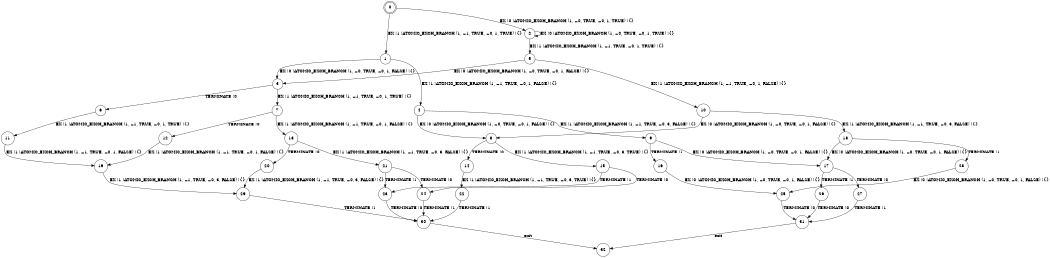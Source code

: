 digraph BCG {
size = "7, 10.5";
center = TRUE;
node [shape = circle];
0 [peripheries = 2];
0 -> 1 [label = "EX !1 !ATOMIC_EXCH_BRANCH (1, +1, TRUE, +0, 1, TRUE) !{}"];
0 -> 2 [label = "EX !0 !ATOMIC_EXCH_BRANCH (1, +0, TRUE, +0, 1, TRUE) !{}"];
1 -> 3 [label = "EX !0 !ATOMIC_EXCH_BRANCH (1, +0, TRUE, +0, 1, FALSE) !{}"];
1 -> 4 [label = "EX !1 !ATOMIC_EXCH_BRANCH (1, +1, TRUE, +0, 1, FALSE) !{}"];
2 -> 5 [label = "EX !1 !ATOMIC_EXCH_BRANCH (1, +1, TRUE, +0, 1, TRUE) !{}"];
2 -> 2 [label = "EX !0 !ATOMIC_EXCH_BRANCH (1, +0, TRUE, +0, 1, TRUE) !{}"];
3 -> 6 [label = "TERMINATE !0"];
3 -> 7 [label = "EX !1 !ATOMIC_EXCH_BRANCH (1, +1, TRUE, +0, 1, TRUE) !{}"];
4 -> 8 [label = "EX !0 !ATOMIC_EXCH_BRANCH (1, +0, TRUE, +0, 1, FALSE) !{}"];
4 -> 9 [label = "EX !1 !ATOMIC_EXCH_BRANCH (1, +1, TRUE, +0, 3, FALSE) !{}"];
5 -> 10 [label = "EX !1 !ATOMIC_EXCH_BRANCH (1, +1, TRUE, +0, 1, FALSE) !{}"];
5 -> 3 [label = "EX !0 !ATOMIC_EXCH_BRANCH (1, +0, TRUE, +0, 1, FALSE) !{}"];
6 -> 11 [label = "EX !1 !ATOMIC_EXCH_BRANCH (1, +1, TRUE, +0, 1, TRUE) !{}"];
7 -> 12 [label = "TERMINATE !0"];
7 -> 13 [label = "EX !1 !ATOMIC_EXCH_BRANCH (1, +1, TRUE, +0, 1, FALSE) !{}"];
8 -> 14 [label = "TERMINATE !0"];
8 -> 15 [label = "EX !1 !ATOMIC_EXCH_BRANCH (1, +1, TRUE, +0, 3, TRUE) !{}"];
9 -> 16 [label = "TERMINATE !1"];
9 -> 17 [label = "EX !0 !ATOMIC_EXCH_BRANCH (1, +0, TRUE, +0, 1, FALSE) !{}"];
10 -> 18 [label = "EX !1 !ATOMIC_EXCH_BRANCH (1, +1, TRUE, +0, 3, FALSE) !{}"];
10 -> 8 [label = "EX !0 !ATOMIC_EXCH_BRANCH (1, +0, TRUE, +0, 1, FALSE) !{}"];
11 -> 19 [label = "EX !1 !ATOMIC_EXCH_BRANCH (1, +1, TRUE, +0, 1, FALSE) !{}"];
12 -> 19 [label = "EX !1 !ATOMIC_EXCH_BRANCH (1, +1, TRUE, +0, 1, FALSE) !{}"];
13 -> 20 [label = "TERMINATE !0"];
13 -> 21 [label = "EX !1 !ATOMIC_EXCH_BRANCH (1, +1, TRUE, +0, 3, FALSE) !{}"];
14 -> 22 [label = "EX !1 !ATOMIC_EXCH_BRANCH (1, +1, TRUE, +0, 3, TRUE) !{}"];
15 -> 23 [label = "TERMINATE !1"];
15 -> 24 [label = "TERMINATE !0"];
16 -> 25 [label = "EX !0 !ATOMIC_EXCH_BRANCH (1, +0, TRUE, +0, 1, FALSE) !{}"];
17 -> 26 [label = "TERMINATE !1"];
17 -> 27 [label = "TERMINATE !0"];
18 -> 28 [label = "TERMINATE !1"];
18 -> 17 [label = "EX !0 !ATOMIC_EXCH_BRANCH (1, +0, TRUE, +0, 1, FALSE) !{}"];
19 -> 29 [label = "EX !1 !ATOMIC_EXCH_BRANCH (1, +1, TRUE, +0, 3, FALSE) !{}"];
20 -> 29 [label = "EX !1 !ATOMIC_EXCH_BRANCH (1, +1, TRUE, +0, 3, FALSE) !{}"];
21 -> 23 [label = "TERMINATE !1"];
21 -> 24 [label = "TERMINATE !0"];
22 -> 30 [label = "TERMINATE !1"];
23 -> 30 [label = "TERMINATE !0"];
24 -> 30 [label = "TERMINATE !1"];
25 -> 31 [label = "TERMINATE !0"];
26 -> 31 [label = "TERMINATE !0"];
27 -> 31 [label = "TERMINATE !1"];
28 -> 25 [label = "EX !0 !ATOMIC_EXCH_BRANCH (1, +0, TRUE, +0, 1, FALSE) !{}"];
29 -> 30 [label = "TERMINATE !1"];
30 -> 32 [label = "exit"];
31 -> 32 [label = "exit"];
}
